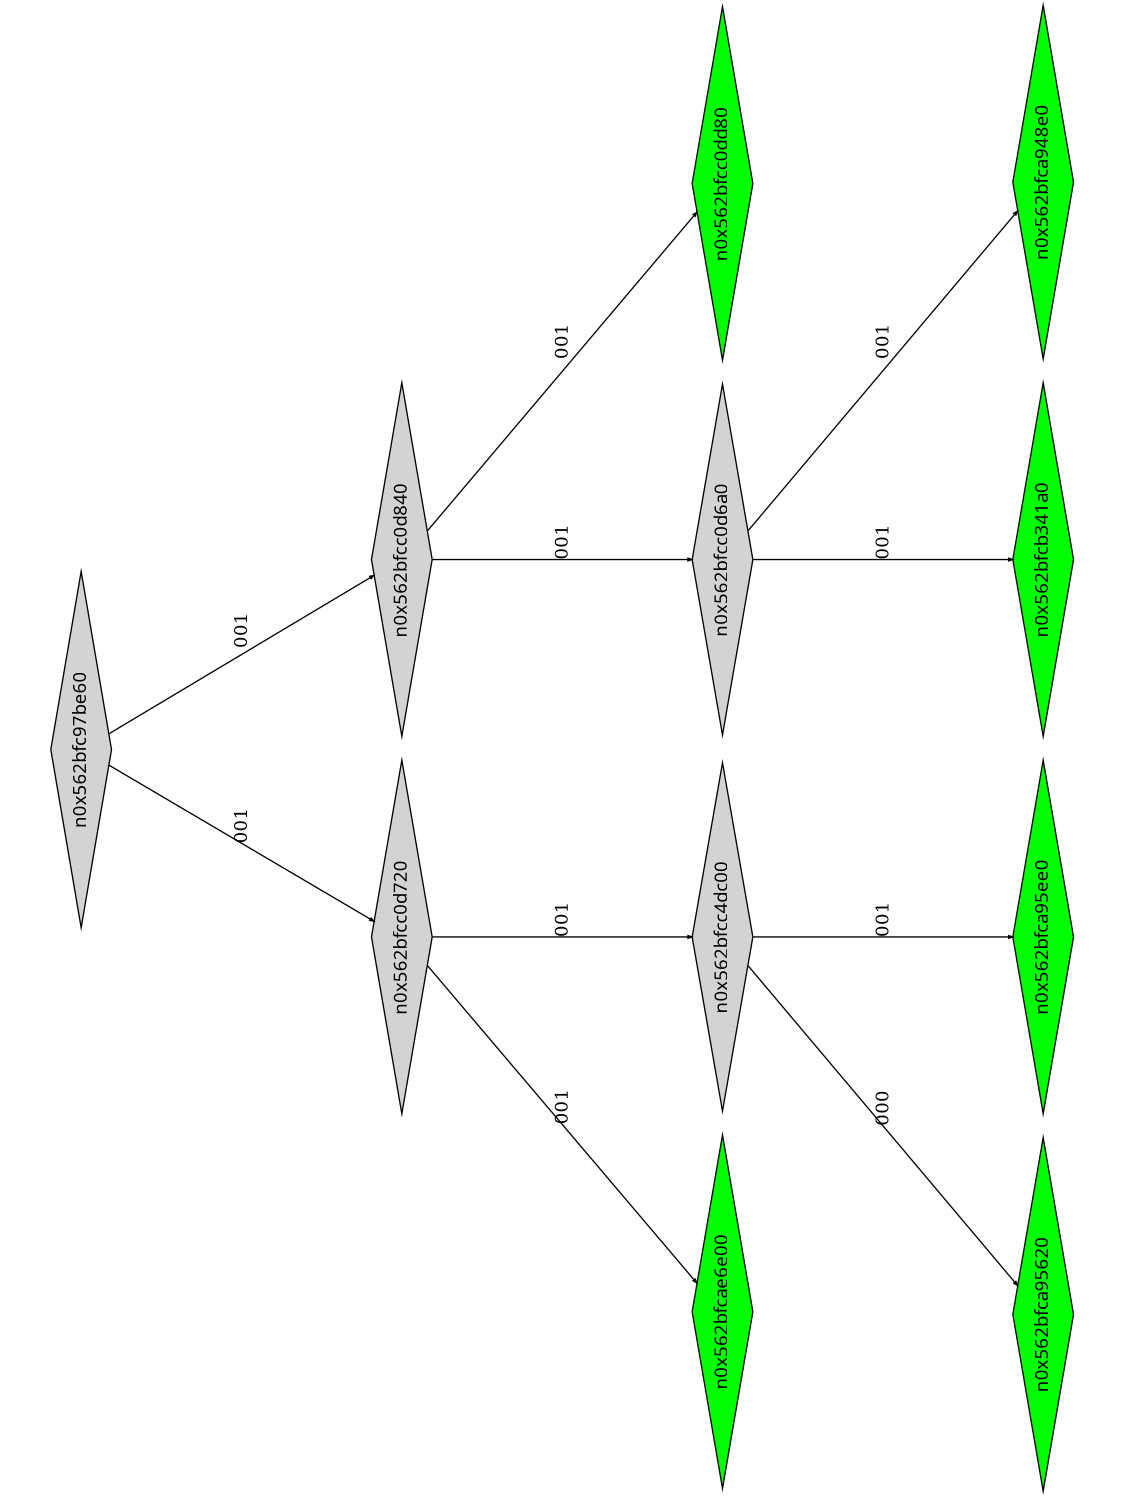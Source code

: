 digraph G {
	size="10,7.5";
	ratio=fill;
	rotate=90;
	center = "true";
	node [style="filled",width=.1,height=.1,fontname="Terminus"]
	edge [arrowsize=.3]
	n0x562bfc97be60 [shape=diamond];
	n0x562bfc97be60 -> n0x562bfcc0d720 [label=001];
	n0x562bfc97be60 -> n0x562bfcc0d840 [label=001];
	n0x562bfcc0d840 [shape=diamond];
	n0x562bfcc0d840 -> n0x562bfcc0d6a0 [label=001];
	n0x562bfcc0d840 -> n0x562bfcc0dd80 [label=001];
	n0x562bfcc0dd80 [shape=diamond,fillcolor=green];
	n0x562bfcc0d6a0 [shape=diamond];
	n0x562bfcc0d6a0 -> n0x562bfcb341a0 [label=001];
	n0x562bfcc0d6a0 -> n0x562bfca948e0 [label=001];
	n0x562bfca948e0 [shape=diamond,fillcolor=green];
	n0x562bfcb341a0 [shape=diamond,fillcolor=green];
	n0x562bfcc0d720 [shape=diamond];
	n0x562bfcc0d720 -> n0x562bfcae6e00 [label=001];
	n0x562bfcc0d720 -> n0x562bfcc4dc00 [label=001];
	n0x562bfcc4dc00 [shape=diamond];
	n0x562bfcc4dc00 -> n0x562bfca95620 [label=000];
	n0x562bfcc4dc00 -> n0x562bfca95ee0 [label=001];
	n0x562bfca95ee0 [shape=diamond,fillcolor=green];
	n0x562bfca95620 [shape=diamond,fillcolor=green];
	n0x562bfcae6e00 [shape=diamond,fillcolor=green];
}
